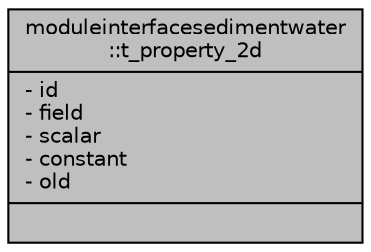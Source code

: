 digraph "moduleinterfacesedimentwater::t_property_2d"
{
 // LATEX_PDF_SIZE
  edge [fontname="Helvetica",fontsize="10",labelfontname="Helvetica",labelfontsize="10"];
  node [fontname="Helvetica",fontsize="10",shape=record];
  Node1 [label="{moduleinterfacesedimentwater\l::t_property_2d\n|- id\l- field\l- scalar\l- constant\l- old\l|}",height=0.2,width=0.4,color="black", fillcolor="grey75", style="filled", fontcolor="black",tooltip=" "];
}
